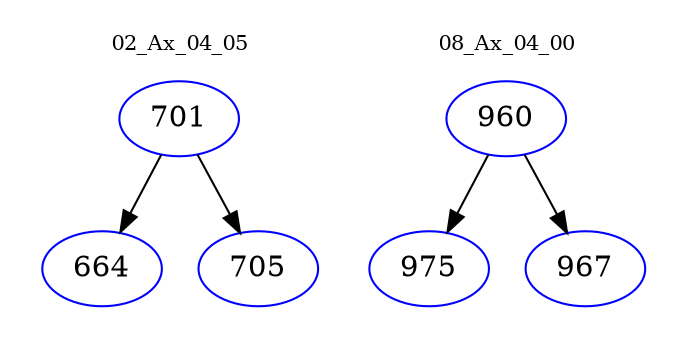 digraph{
subgraph cluster_0 {
color = white
label = "02_Ax_04_05";
fontsize=10;
T0_701 [label="701", color="blue"]
T0_701 -> T0_664 [color="black"]
T0_664 [label="664", color="blue"]
T0_701 -> T0_705 [color="black"]
T0_705 [label="705", color="blue"]
}
subgraph cluster_1 {
color = white
label = "08_Ax_04_00";
fontsize=10;
T1_960 [label="960", color="blue"]
T1_960 -> T1_975 [color="black"]
T1_975 [label="975", color="blue"]
T1_960 -> T1_967 [color="black"]
T1_967 [label="967", color="blue"]
}
}
